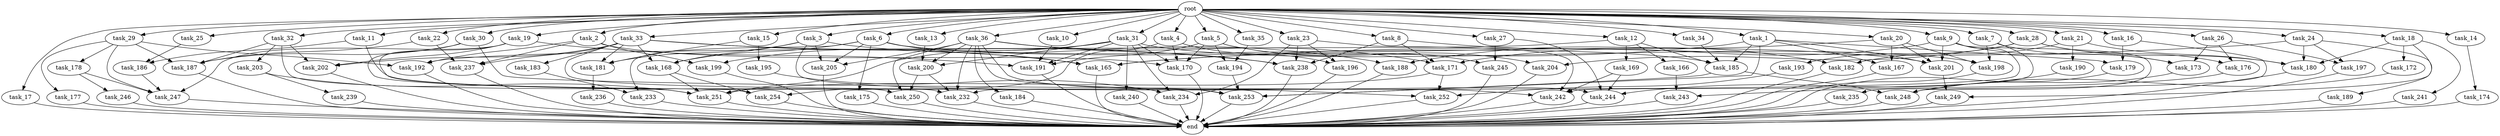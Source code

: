 digraph G {
  task_8 [size="102.400000"];
  task_239 [size="3435973836.800000"];
  task_173 [size="18897856102.400002"];
  task_189 [size="7730941132.800000"];
  task_17 [size="102.400000"];
  task_247 [size="146028888064.000000"];
  task_204 [size="24910810316.800003"];
  task_242 [size="187260574105.600006"];
  task_35 [size="102.400000"];
  task_26 [size="102.400000"];
  task_15 [size="102.400000"];
  task_252 [size="72155450572.800003"];
  task_251 [size="189837554483.200012"];
  task_167 [size="63565515980.800003"];
  task_33 [size="102.400000"];
  task_186 [size="21474836480.000000"];
  task_205 [size="110810156236.800003"];
  task_169 [size="42090679500.800003"];
  task_233 [size="89335319756.800003"];
  task_176 [size="6871947673.600000"];
  task_13 [size="102.400000"];
  task_30 [size="102.400000"];
  task_5 [size="102.400000"];
  task_36 [size="102.400000"];
  task_200 [size="60129542144.000000"];
  task_201 [size="157195803033.600006"];
  task_6 [size="102.400000"];
  task_7 [size="102.400000"];
  task_240 [size="30923764531.200001"];
  task_22 [size="102.400000"];
  task_241 [size="85899345920.000000"];
  task_3 [size="102.400000"];
  task_179 [size="111669149696.000000"];
  task_187 [size="158913789952.000000"];
  task_188 [size="24910810316.800003"];
  task_236 [size="69578470195.199997"];
  task_232 [size="50680614092.800003"];
  task_234 [size="93630287052.800003"];
  task_193 [size="3435973836.800000"];
  task_183 [size="13743895347.200001"];
  task_191 [size="191555541401.600006"];
  task_175 [size="85899345920.000000"];
  task_253 [size="176952652595.200012"];
  task_202 [size="138297946931.200012"];
  root [size="0.000000"];
  task_182 [size="107374182400.000000"];
  task_245 [size="42949672960.000000"];
  task_21 [size="102.400000"];
  task_18 [size="102.400000"];
  task_180 [size="118541097369.600006"];
  task_31 [size="102.400000"];
  task_244 [size="152900835737.600006"];
  task_27 [size="102.400000"];
  task_9 [size="102.400000"];
  task_237 [size="38654705664.000000"];
  task_1 [size="102.400000"];
  task_192 [size="94489280512.000000"];
  task_28 [size="102.400000"];
  task_174 [size="7730941132.800000"];
  task_177 [size="30923764531.200001"];
  task_29 [size="102.400000"];
  task_185 [size="239659175116.800018"];
  task_34 [size="102.400000"];
  task_10 [size="102.400000"];
  task_181 [size="30923764531.200001"];
  task_178 [size="30923764531.200001"];
  task_194 [size="107374182400.000000"];
  task_2 [size="102.400000"];
  task_171 [size="115105123532.800003"];
  end [size="0.000000"];
  task_184 [size="21474836480.000000"];
  task_197 [size="11166914969.600000"];
  task_16 [size="102.400000"];
  task_14 [size="102.400000"];
  task_24 [size="102.400000"];
  task_198 [size="60129542144.000000"];
  task_195 [size="13743895347.200001"];
  task_243 [size="17179869184.000000"];
  task_19 [size="102.400000"];
  task_32 [size="102.400000"];
  task_196 [size="76450417868.800003"];
  task_170 [size="95348273971.200012"];
  task_25 [size="102.400000"];
  task_4 [size="102.400000"];
  task_235 [size="7730941132.800000"];
  task_166 [size="42090679500.800003"];
  task_254 [size="121977071206.400009"];
  task_23 [size="102.400000"];
  task_12 [size="102.400000"];
  task_165 [size="149464861900.800018"];
  task_168 [size="103079215104.000000"];
  task_11 [size="102.400000"];
  task_190 [size="21474836480.000000"];
  task_249 [size="107374182400.000000"];
  task_172 [size="85899345920.000000"];
  task_250 [size="84181359001.600006"];
  task_246 [size="3435973836.800000"];
  task_20 [size="102.400000"];
  task_203 [size="54975581388.800003"];
  task_199 [size="52398601011.200005"];
  task_238 [size="176093659136.000000"];
  task_248 [size="180388626432.000000"];

  task_8 -> task_182 [size="838860800.000000"];
  task_8 -> task_171 [size="838860800.000000"];
  task_8 -> task_238 [size="838860800.000000"];
  task_239 -> end [size="1.000000"];
  task_173 -> task_248 [size="536870912.000000"];
  task_189 -> end [size="1.000000"];
  task_17 -> end [size="1.000000"];
  task_247 -> end [size="1.000000"];
  task_204 -> end [size="1.000000"];
  task_242 -> end [size="1.000000"];
  task_35 -> task_194 [size="838860800.000000"];
  task_26 -> task_197 [size="33554432.000000"];
  task_26 -> task_176 [size="33554432.000000"];
  task_26 -> task_173 [size="33554432.000000"];
  task_15 -> task_181 [size="134217728.000000"];
  task_15 -> task_195 [size="134217728.000000"];
  task_252 -> end [size="1.000000"];
  task_251 -> end [size="1.000000"];
  task_167 -> end [size="1.000000"];
  task_33 -> task_202 [size="134217728.000000"];
  task_33 -> task_237 [size="134217728.000000"];
  task_33 -> task_232 [size="134217728.000000"];
  task_33 -> task_181 [size="134217728.000000"];
  task_33 -> task_183 [size="134217728.000000"];
  task_33 -> task_165 [size="134217728.000000"];
  task_33 -> task_168 [size="134217728.000000"];
  task_33 -> task_238 [size="134217728.000000"];
  task_186 -> task_247 [size="411041792.000000"];
  task_205 -> end [size="1.000000"];
  task_169 -> task_242 [size="536870912.000000"];
  task_169 -> task_244 [size="536870912.000000"];
  task_233 -> end [size="1.000000"];
  task_176 -> task_243 [size="33554432.000000"];
  task_13 -> task_200 [size="75497472.000000"];
  task_30 -> task_242 [size="679477248.000000"];
  task_30 -> task_187 [size="679477248.000000"];
  task_30 -> task_251 [size="679477248.000000"];
  task_5 -> task_191 [size="209715200.000000"];
  task_5 -> task_194 [size="209715200.000000"];
  task_5 -> task_170 [size="209715200.000000"];
  task_5 -> task_204 [size="209715200.000000"];
  task_5 -> task_245 [size="209715200.000000"];
  task_36 -> task_200 [size="209715200.000000"];
  task_36 -> task_232 [size="209715200.000000"];
  task_36 -> task_205 [size="209715200.000000"];
  task_36 -> task_184 [size="209715200.000000"];
  task_36 -> task_250 [size="209715200.000000"];
  task_36 -> task_253 [size="209715200.000000"];
  task_36 -> task_238 [size="209715200.000000"];
  task_36 -> task_171 [size="209715200.000000"];
  task_36 -> task_244 [size="209715200.000000"];
  task_200 -> task_250 [size="75497472.000000"];
  task_200 -> task_232 [size="75497472.000000"];
  task_201 -> task_249 [size="209715200.000000"];
  task_6 -> task_185 [size="838860800.000000"];
  task_6 -> task_233 [size="838860800.000000"];
  task_6 -> task_201 [size="838860800.000000"];
  task_6 -> task_205 [size="838860800.000000"];
  task_6 -> task_175 [size="838860800.000000"];
  task_6 -> task_165 [size="838860800.000000"];
  task_6 -> task_168 [size="838860800.000000"];
  task_7 -> task_242 [size="75497472.000000"];
  task_7 -> task_198 [size="75497472.000000"];
  task_7 -> task_173 [size="75497472.000000"];
  task_240 -> end [size="1.000000"];
  task_22 -> task_237 [size="33554432.000000"];
  task_22 -> task_187 [size="33554432.000000"];
  task_241 -> end [size="1.000000"];
  task_3 -> task_188 [size="33554432.000000"];
  task_3 -> task_181 [size="33554432.000000"];
  task_3 -> task_252 [size="33554432.000000"];
  task_3 -> task_168 [size="33554432.000000"];
  task_3 -> task_205 [size="33554432.000000"];
  task_179 -> end [size="1.000000"];
  task_187 -> end [size="1.000000"];
  task_188 -> end [size="1.000000"];
  task_236 -> end [size="1.000000"];
  task_232 -> end [size="1.000000"];
  task_234 -> end [size="1.000000"];
  task_193 -> task_252 [size="134217728.000000"];
  task_183 -> task_233 [size="33554432.000000"];
  task_191 -> end [size="1.000000"];
  task_175 -> end [size="1.000000"];
  task_253 -> end [size="1.000000"];
  task_202 -> end [size="1.000000"];
  root -> task_8 [size="1.000000"];
  root -> task_14 [size="1.000000"];
  root -> task_24 [size="1.000000"];
  root -> task_13 [size="1.000000"];
  root -> task_17 [size="1.000000"];
  root -> task_21 [size="1.000000"];
  root -> task_18 [size="1.000000"];
  root -> task_22 [size="1.000000"];
  root -> task_31 [size="1.000000"];
  root -> task_9 [size="1.000000"];
  root -> task_5 [size="1.000000"];
  root -> task_36 [size="1.000000"];
  root -> task_32 [size="1.000000"];
  root -> task_26 [size="1.000000"];
  root -> task_15 [size="1.000000"];
  root -> task_6 [size="1.000000"];
  root -> task_4 [size="1.000000"];
  root -> task_25 [size="1.000000"];
  root -> task_30 [size="1.000000"];
  root -> task_34 [size="1.000000"];
  root -> task_3 [size="1.000000"];
  root -> task_19 [size="1.000000"];
  root -> task_10 [size="1.000000"];
  root -> task_23 [size="1.000000"];
  root -> task_12 [size="1.000000"];
  root -> task_1 [size="1.000000"];
  root -> task_33 [size="1.000000"];
  root -> task_2 [size="1.000000"];
  root -> task_29 [size="1.000000"];
  root -> task_20 [size="1.000000"];
  root -> task_35 [size="1.000000"];
  root -> task_7 [size="1.000000"];
  root -> task_27 [size="1.000000"];
  root -> task_11 [size="1.000000"];
  root -> task_28 [size="1.000000"];
  root -> task_16 [size="1.000000"];
  task_182 -> end [size="1.000000"];
  task_245 -> end [size="1.000000"];
  task_21 -> task_190 [size="209715200.000000"];
  task_21 -> task_180 [size="209715200.000000"];
  task_21 -> task_182 [size="209715200.000000"];
  task_18 -> task_172 [size="838860800.000000"];
  task_18 -> task_241 [size="838860800.000000"];
  task_18 -> task_180 [size="838860800.000000"];
  task_18 -> task_249 [size="838860800.000000"];
  task_180 -> end [size="1.000000"];
  task_31 -> task_251 [size="301989888.000000"];
  task_31 -> task_234 [size="301989888.000000"];
  task_31 -> task_200 [size="301989888.000000"];
  task_31 -> task_191 [size="301989888.000000"];
  task_31 -> task_170 [size="301989888.000000"];
  task_31 -> task_199 [size="301989888.000000"];
  task_31 -> task_198 [size="301989888.000000"];
  task_31 -> task_240 [size="301989888.000000"];
  task_244 -> end [size="1.000000"];
  task_27 -> task_245 [size="209715200.000000"];
  task_27 -> task_244 [size="209715200.000000"];
  task_9 -> task_201 [size="75497472.000000"];
  task_9 -> task_232 [size="75497472.000000"];
  task_9 -> task_173 [size="75497472.000000"];
  task_9 -> task_171 [size="75497472.000000"];
  task_9 -> task_235 [size="75497472.000000"];
  task_237 -> end [size="1.000000"];
  task_1 -> task_185 [size="411041792.000000"];
  task_1 -> task_167 [size="411041792.000000"];
  task_1 -> task_179 [size="411041792.000000"];
  task_1 -> task_201 [size="411041792.000000"];
  task_1 -> task_253 [size="411041792.000000"];
  task_1 -> task_165 [size="411041792.000000"];
  task_192 -> end [size="1.000000"];
  task_28 -> task_176 [size="33554432.000000"];
  task_28 -> task_204 [size="33554432.000000"];
  task_28 -> task_180 [size="33554432.000000"];
  task_28 -> task_193 [size="33554432.000000"];
  task_174 -> end [size="1.000000"];
  task_177 -> end [size="1.000000"];
  task_29 -> task_177 [size="301989888.000000"];
  task_29 -> task_178 [size="301989888.000000"];
  task_29 -> task_247 [size="301989888.000000"];
  task_29 -> task_187 [size="301989888.000000"];
  task_29 -> task_192 [size="301989888.000000"];
  task_185 -> task_253 [size="134217728.000000"];
  task_185 -> task_248 [size="134217728.000000"];
  task_34 -> task_185 [size="679477248.000000"];
  task_10 -> task_191 [size="679477248.000000"];
  task_181 -> task_236 [size="679477248.000000"];
  task_178 -> task_246 [size="33554432.000000"];
  task_178 -> task_247 [size="33554432.000000"];
  task_194 -> task_253 [size="838860800.000000"];
  task_2 -> task_170 [size="209715200.000000"];
  task_2 -> task_199 [size="209715200.000000"];
  task_2 -> task_237 [size="209715200.000000"];
  task_2 -> task_192 [size="209715200.000000"];
  task_171 -> task_251 [size="536870912.000000"];
  task_171 -> task_252 [size="536870912.000000"];
  task_184 -> end [size="1.000000"];
  task_197 -> end [size="1.000000"];
  task_16 -> task_179 [size="679477248.000000"];
  task_16 -> task_248 [size="679477248.000000"];
  task_14 -> task_174 [size="75497472.000000"];
  task_24 -> task_189 [size="75497472.000000"];
  task_24 -> task_197 [size="75497472.000000"];
  task_24 -> task_180 [size="75497472.000000"];
  task_24 -> task_165 [size="75497472.000000"];
  task_198 -> end [size="1.000000"];
  task_195 -> task_234 [size="75497472.000000"];
  task_243 -> end [size="1.000000"];
  task_19 -> task_191 [size="679477248.000000"];
  task_19 -> task_202 [size="679477248.000000"];
  task_19 -> task_247 [size="679477248.000000"];
  task_19 -> task_254 [size="679477248.000000"];
  task_32 -> task_202 [size="536870912.000000"];
  task_32 -> task_250 [size="536870912.000000"];
  task_32 -> task_187 [size="536870912.000000"];
  task_32 -> task_203 [size="536870912.000000"];
  task_196 -> end [size="1.000000"];
  task_170 -> end [size="1.000000"];
  task_25 -> task_186 [size="75497472.000000"];
  task_4 -> task_196 [size="209715200.000000"];
  task_4 -> task_170 [size="209715200.000000"];
  task_4 -> task_254 [size="209715200.000000"];
  task_235 -> end [size="1.000000"];
  task_166 -> task_243 [size="134217728.000000"];
  task_254 -> end [size="1.000000"];
  task_23 -> task_196 [size="536870912.000000"];
  task_23 -> task_238 [size="536870912.000000"];
  task_23 -> task_234 [size="536870912.000000"];
  task_23 -> task_242 [size="536870912.000000"];
  task_12 -> task_185 [size="411041792.000000"];
  task_12 -> task_169 [size="411041792.000000"];
  task_12 -> task_166 [size="411041792.000000"];
  task_12 -> task_192 [size="411041792.000000"];
  task_165 -> end [size="1.000000"];
  task_168 -> task_251 [size="301989888.000000"];
  task_168 -> task_254 [size="301989888.000000"];
  task_11 -> task_253 [size="134217728.000000"];
  task_11 -> task_186 [size="134217728.000000"];
  task_190 -> task_244 [size="536870912.000000"];
  task_249 -> end [size="1.000000"];
  task_172 -> task_248 [size="411041792.000000"];
  task_250 -> end [size="1.000000"];
  task_246 -> end [size="1.000000"];
  task_20 -> task_188 [size="209715200.000000"];
  task_20 -> task_201 [size="209715200.000000"];
  task_20 -> task_167 [size="209715200.000000"];
  task_20 -> task_198 [size="209715200.000000"];
  task_203 -> task_239 [size="33554432.000000"];
  task_203 -> task_251 [size="33554432.000000"];
  task_199 -> end [size="1.000000"];
  task_238 -> end [size="1.000000"];
  task_248 -> end [size="1.000000"];
}
